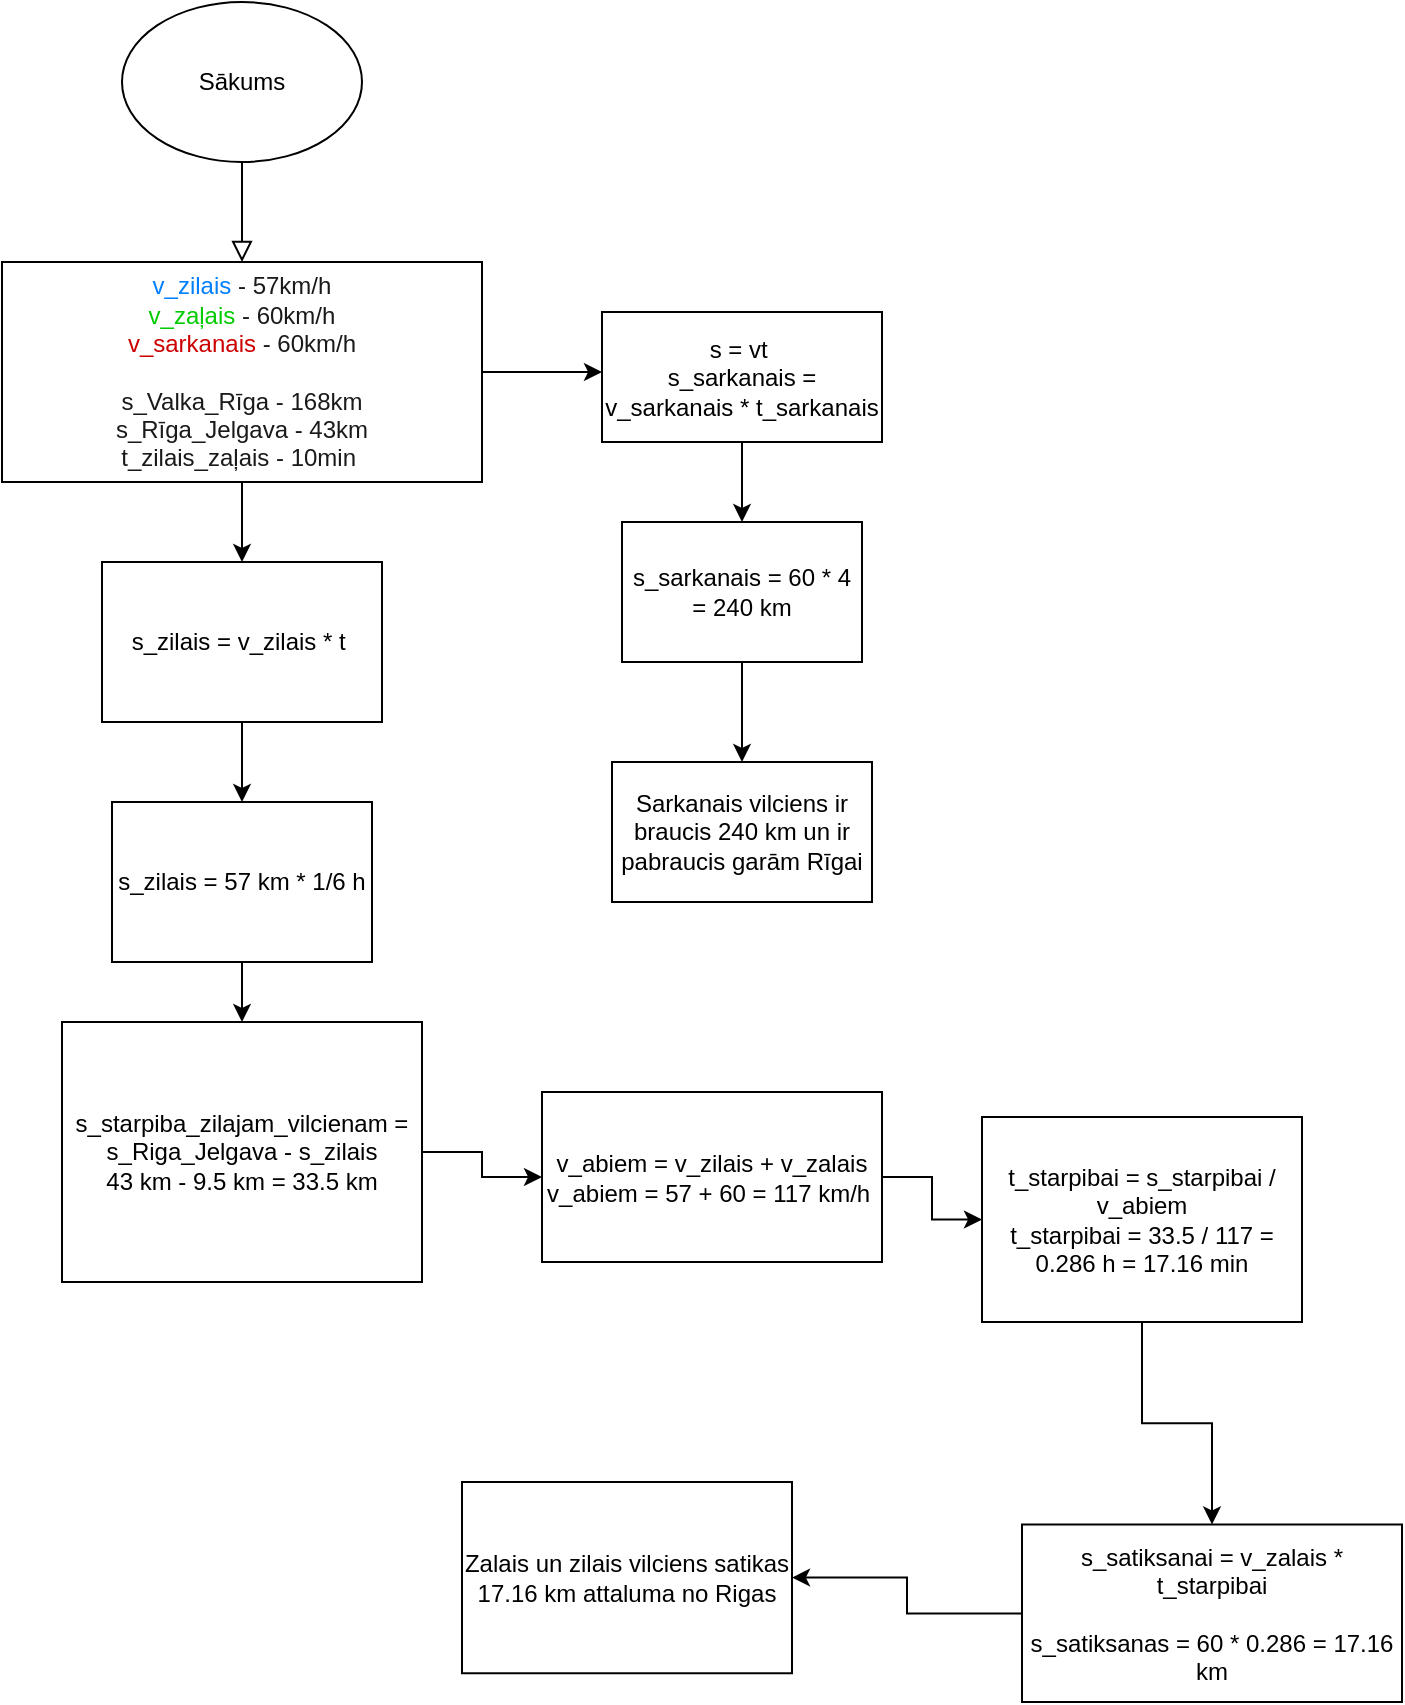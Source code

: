 <mxfile version="24.7.16">
  <diagram id="C5RBs43oDa-KdzZeNtuy" name="Page-1">
    <mxGraphModel dx="954" dy="639" grid="1" gridSize="10" guides="1" tooltips="1" connect="1" arrows="1" fold="1" page="1" pageScale="1" pageWidth="827" pageHeight="1169" math="0" shadow="0">
      <root>
        <mxCell id="WIyWlLk6GJQsqaUBKTNV-0" />
        <mxCell id="WIyWlLk6GJQsqaUBKTNV-1" parent="WIyWlLk6GJQsqaUBKTNV-0" />
        <mxCell id="WIyWlLk6GJQsqaUBKTNV-2" value="" style="rounded=0;html=1;jettySize=auto;orthogonalLoop=1;fontSize=11;endArrow=block;endFill=0;endSize=8;strokeWidth=1;shadow=0;labelBackgroundColor=none;edgeStyle=orthogonalEdgeStyle;curved=0;fillColor=#f5f5f5;strokeColor=#000000;" parent="WIyWlLk6GJQsqaUBKTNV-1" edge="1">
          <mxGeometry relative="1" as="geometry">
            <mxPoint x="220" y="120" as="sourcePoint" />
            <mxPoint x="220" y="170" as="targetPoint" />
          </mxGeometry>
        </mxCell>
        <mxCell id="Ahagz1rytBNZaV60CYtw-1" value="Sākums" style="ellipse;whiteSpace=wrap;html=1;" parent="WIyWlLk6GJQsqaUBKTNV-1" vertex="1">
          <mxGeometry x="160" y="40" width="120" height="80" as="geometry" />
        </mxCell>
        <mxCell id="IT3buVjhlxFBMhq0vRsQ-2" style="edgeStyle=orthogonalEdgeStyle;rounded=0;orthogonalLoop=1;jettySize=auto;html=1;exitX=1;exitY=0.5;exitDx=0;exitDy=0;" edge="1" parent="WIyWlLk6GJQsqaUBKTNV-1" source="Ahagz1rytBNZaV60CYtw-2">
          <mxGeometry relative="1" as="geometry">
            <mxPoint x="400" y="225" as="targetPoint" />
          </mxGeometry>
        </mxCell>
        <mxCell id="Ahagz1rytBNZaV60CYtw-2" value="&lt;font color=&quot;#007fff&quot;&gt;v_zilais &lt;/font&gt;&lt;font color=&quot;#1a1a1a&quot;&gt;- 57km/h&lt;/font&gt;&lt;div&gt;&lt;font color=&quot;#00cc00&quot;&gt;v_zaļais &lt;/font&gt;&lt;font color=&quot;#1a1a1a&quot;&gt;- 60km/h&lt;/font&gt;&lt;/div&gt;&lt;div&gt;&lt;font color=&quot;#cc0000&quot;&gt;v_sarkanais &lt;/font&gt;&lt;font color=&quot;#1a1a1a&quot;&gt;- 60km/h&lt;/font&gt;&lt;/div&gt;&lt;div&gt;&lt;span style=&quot;color: rgb(26, 26, 26); background-color: initial;&quot;&gt;&lt;br&gt;&lt;/span&gt;&lt;/div&gt;&lt;div&gt;&lt;span style=&quot;color: rgb(26, 26, 26); background-color: initial;&quot;&gt;s_Valka_Rīga - 168km&lt;/span&gt;&lt;br&gt;&lt;/div&gt;&lt;div&gt;&lt;font color=&quot;#1a1a1a&quot;&gt;s_Rīga_Jelgava - 43km&lt;/font&gt;&lt;/div&gt;&lt;div&gt;&lt;font color=&quot;#1a1a1a&quot;&gt;t_zilais_zaļais - 10min&amp;nbsp;&lt;/font&gt;&lt;/div&gt;" style="rounded=0;whiteSpace=wrap;html=1;" parent="WIyWlLk6GJQsqaUBKTNV-1" vertex="1">
          <mxGeometry x="100" y="170" width="240" height="110" as="geometry" />
        </mxCell>
        <mxCell id="IT3buVjhlxFBMhq0vRsQ-4" style="edgeStyle=orthogonalEdgeStyle;rounded=0;orthogonalLoop=1;jettySize=auto;html=1;" edge="1" parent="WIyWlLk6GJQsqaUBKTNV-1" source="IT3buVjhlxFBMhq0vRsQ-3" target="IT3buVjhlxFBMhq0vRsQ-5">
          <mxGeometry relative="1" as="geometry">
            <mxPoint x="470" y="300" as="targetPoint" />
          </mxGeometry>
        </mxCell>
        <mxCell id="IT3buVjhlxFBMhq0vRsQ-3" value="s = vt&amp;nbsp;&lt;div&gt;s_sarkanais = v_sarkanais * t_sarkanais&lt;/div&gt;" style="rounded=0;whiteSpace=wrap;html=1;" vertex="1" parent="WIyWlLk6GJQsqaUBKTNV-1">
          <mxGeometry x="400" y="195" width="140" height="65" as="geometry" />
        </mxCell>
        <mxCell id="IT3buVjhlxFBMhq0vRsQ-6" style="edgeStyle=orthogonalEdgeStyle;rounded=0;orthogonalLoop=1;jettySize=auto;html=1;" edge="1" parent="WIyWlLk6GJQsqaUBKTNV-1" source="IT3buVjhlxFBMhq0vRsQ-5" target="IT3buVjhlxFBMhq0vRsQ-7">
          <mxGeometry relative="1" as="geometry">
            <mxPoint x="470" y="410" as="targetPoint" />
          </mxGeometry>
        </mxCell>
        <mxCell id="IT3buVjhlxFBMhq0vRsQ-5" value="s_sarkanais = 60 * 4 = 240 km" style="rounded=0;whiteSpace=wrap;html=1;" vertex="1" parent="WIyWlLk6GJQsqaUBKTNV-1">
          <mxGeometry x="410" y="300" width="120" height="70" as="geometry" />
        </mxCell>
        <mxCell id="IT3buVjhlxFBMhq0vRsQ-7" value="Sarkanais vilciens ir braucis 240 km un ir pabraucis garām Rīgai" style="rounded=0;whiteSpace=wrap;html=1;" vertex="1" parent="WIyWlLk6GJQsqaUBKTNV-1">
          <mxGeometry x="405" y="420" width="130" height="70" as="geometry" />
        </mxCell>
        <mxCell id="IT3buVjhlxFBMhq0vRsQ-11" value="" style="edgeStyle=orthogonalEdgeStyle;rounded=0;orthogonalLoop=1;jettySize=auto;html=1;" edge="1" parent="WIyWlLk6GJQsqaUBKTNV-1" source="IT3buVjhlxFBMhq0vRsQ-8" target="IT3buVjhlxFBMhq0vRsQ-10">
          <mxGeometry relative="1" as="geometry" />
        </mxCell>
        <mxCell id="IT3buVjhlxFBMhq0vRsQ-15" value="" style="edgeStyle=orthogonalEdgeStyle;rounded=0;orthogonalLoop=1;jettySize=auto;html=1;" edge="1" parent="WIyWlLk6GJQsqaUBKTNV-1" source="IT3buVjhlxFBMhq0vRsQ-10" target="IT3buVjhlxFBMhq0vRsQ-14">
          <mxGeometry relative="1" as="geometry" />
        </mxCell>
        <mxCell id="IT3buVjhlxFBMhq0vRsQ-10" value="s_zilais = 57 km * 1/6 h" style="whiteSpace=wrap;html=1;rounded=0;" vertex="1" parent="WIyWlLk6GJQsqaUBKTNV-1">
          <mxGeometry x="155" y="440" width="130" height="80" as="geometry" />
        </mxCell>
        <mxCell id="IT3buVjhlxFBMhq0vRsQ-12" value="" style="edgeStyle=orthogonalEdgeStyle;rounded=0;orthogonalLoop=1;jettySize=auto;html=1;exitX=0.5;exitY=1;exitDx=0;exitDy=0;" edge="1" parent="WIyWlLk6GJQsqaUBKTNV-1" source="Ahagz1rytBNZaV60CYtw-2" target="IT3buVjhlxFBMhq0vRsQ-8">
          <mxGeometry relative="1" as="geometry">
            <mxPoint x="220" y="350" as="targetPoint" />
            <mxPoint x="220" y="280" as="sourcePoint" />
          </mxGeometry>
        </mxCell>
        <mxCell id="IT3buVjhlxFBMhq0vRsQ-8" value="s_zilais = v_zilais * t&amp;nbsp;" style="rounded=0;whiteSpace=wrap;html=1;" vertex="1" parent="WIyWlLk6GJQsqaUBKTNV-1">
          <mxGeometry x="150" y="320" width="140" height="80" as="geometry" />
        </mxCell>
        <mxCell id="IT3buVjhlxFBMhq0vRsQ-17" value="" style="edgeStyle=orthogonalEdgeStyle;rounded=0;orthogonalLoop=1;jettySize=auto;html=1;" edge="1" parent="WIyWlLk6GJQsqaUBKTNV-1" source="IT3buVjhlxFBMhq0vRsQ-14" target="IT3buVjhlxFBMhq0vRsQ-16">
          <mxGeometry relative="1" as="geometry" />
        </mxCell>
        <mxCell id="IT3buVjhlxFBMhq0vRsQ-14" value="s_starpiba_zilajam_vilcienam = s_Riga_Jelgava - s_zilais&lt;div&gt;43 km - 9.5 km = 33.5 km&lt;/div&gt;" style="whiteSpace=wrap;html=1;rounded=0;" vertex="1" parent="WIyWlLk6GJQsqaUBKTNV-1">
          <mxGeometry x="130" y="550" width="180" height="130" as="geometry" />
        </mxCell>
        <mxCell id="IT3buVjhlxFBMhq0vRsQ-19" value="" style="edgeStyle=orthogonalEdgeStyle;rounded=0;orthogonalLoop=1;jettySize=auto;html=1;" edge="1" parent="WIyWlLk6GJQsqaUBKTNV-1" source="IT3buVjhlxFBMhq0vRsQ-16" target="IT3buVjhlxFBMhq0vRsQ-18">
          <mxGeometry relative="1" as="geometry" />
        </mxCell>
        <mxCell id="IT3buVjhlxFBMhq0vRsQ-16" value="v_abiem = v_zilais + v_zalais&lt;div&gt;v_abiem = 57 + 60 = 117 km/h&amp;nbsp;&lt;/div&gt;" style="whiteSpace=wrap;html=1;rounded=0;" vertex="1" parent="WIyWlLk6GJQsqaUBKTNV-1">
          <mxGeometry x="370" y="585" width="170" height="85" as="geometry" />
        </mxCell>
        <mxCell id="IT3buVjhlxFBMhq0vRsQ-21" value="" style="edgeStyle=orthogonalEdgeStyle;rounded=0;orthogonalLoop=1;jettySize=auto;html=1;" edge="1" parent="WIyWlLk6GJQsqaUBKTNV-1" source="IT3buVjhlxFBMhq0vRsQ-18" target="IT3buVjhlxFBMhq0vRsQ-20">
          <mxGeometry relative="1" as="geometry" />
        </mxCell>
        <mxCell id="IT3buVjhlxFBMhq0vRsQ-18" value="t_starpibai = s_starpibai / v_abiem&lt;div&gt;t_starpibai = 33.5 / 117 = 0.286 h = 17.16 min&lt;/div&gt;" style="whiteSpace=wrap;html=1;rounded=0;" vertex="1" parent="WIyWlLk6GJQsqaUBKTNV-1">
          <mxGeometry x="590" y="597.5" width="160" height="102.5" as="geometry" />
        </mxCell>
        <mxCell id="IT3buVjhlxFBMhq0vRsQ-23" value="" style="edgeStyle=orthogonalEdgeStyle;rounded=0;orthogonalLoop=1;jettySize=auto;html=1;" edge="1" parent="WIyWlLk6GJQsqaUBKTNV-1" source="IT3buVjhlxFBMhq0vRsQ-20" target="IT3buVjhlxFBMhq0vRsQ-22">
          <mxGeometry relative="1" as="geometry" />
        </mxCell>
        <mxCell id="IT3buVjhlxFBMhq0vRsQ-20" value="s_satiksanai = v_zalais * t_starpibai&lt;div&gt;&lt;br&gt;&lt;/div&gt;&lt;div&gt;s_satiksanas = 60 * 0.286 = 17.16 km&lt;/div&gt;" style="whiteSpace=wrap;html=1;rounded=0;" vertex="1" parent="WIyWlLk6GJQsqaUBKTNV-1">
          <mxGeometry x="610" y="801.25" width="190" height="88.75" as="geometry" />
        </mxCell>
        <mxCell id="IT3buVjhlxFBMhq0vRsQ-22" value="Zalais un zilais vilciens satikas 17.16 km attaluma no Rigas" style="whiteSpace=wrap;html=1;rounded=0;" vertex="1" parent="WIyWlLk6GJQsqaUBKTNV-1">
          <mxGeometry x="330" y="780" width="165" height="95.63" as="geometry" />
        </mxCell>
      </root>
    </mxGraphModel>
  </diagram>
</mxfile>
